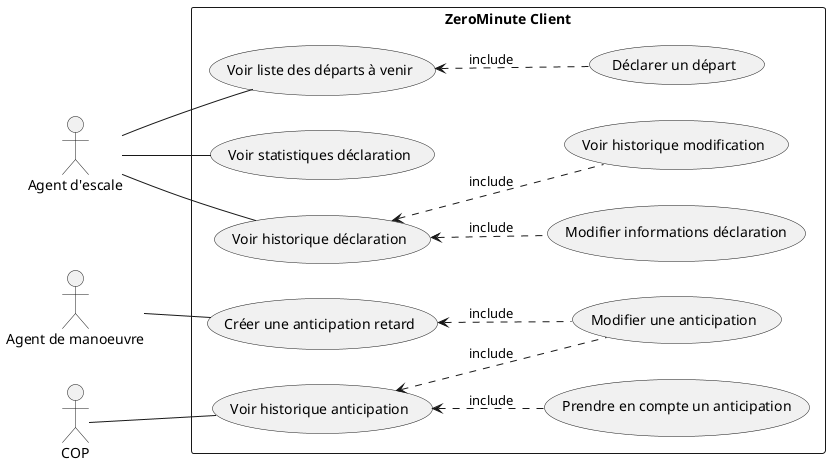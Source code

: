 @startuml zerominute-usecase

left to right direction
skinparam packageStyle rectangle

skinparam monochrome true

:Agent d'escale: as ASC
:Agent de manoeuvre: as AM
:COP: as COP

rectangle "ZeroMinute Client" {
    (Voir liste des départs à venir) as vListDep
    (Voir statistiques déclaration) as vStatDec
    (Voir historique anticipation) as vHistAnt 
    (Créer une anticipation retard) as cAnt
    (Modifier une anticipation) as mAnt
    (Déclarer un départ) as cDec
    (Voir historique déclaration) as vHistDec
    
    COP -- vHistAnt
    AM -- cAnt
    ASC -- vHistDec
    ASC -- vStatDec
    ASC -- vListDep
    
    vHistDec <.. (Modifier informations déclaration) : include
    vHistDec <.. (Voir historique modification) : include
    vListDep <.. cDec : include
    cAnt <.. mAnt : include
    vHistAnt <.. mAnt : include
    vHistAnt <.. (Prendre en compte un anticipation) : include
}
@enduml